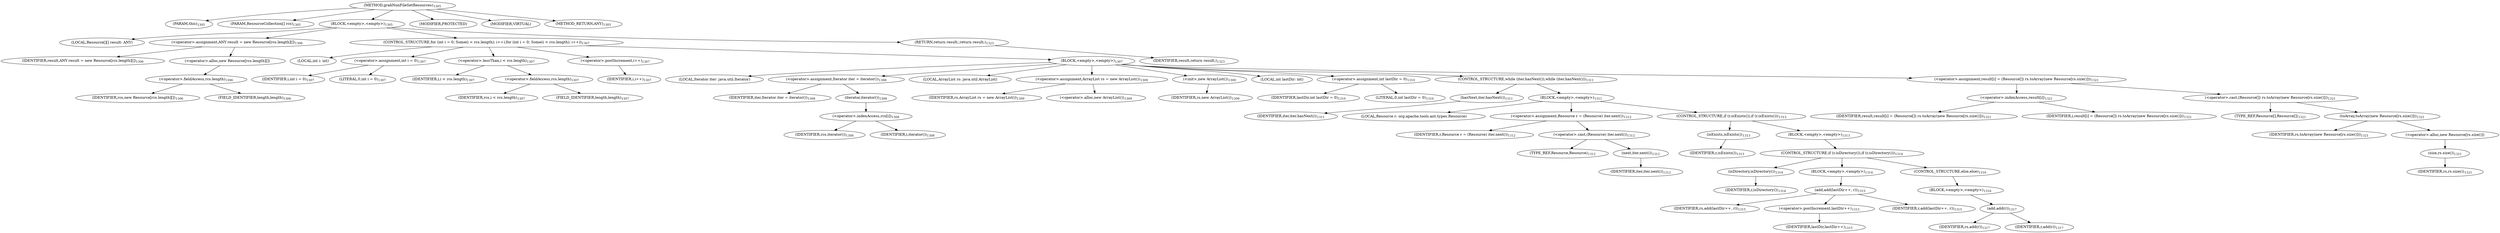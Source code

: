 digraph "grabNonFileSetResources" {  
"3214" [label = <(METHOD,grabNonFileSetResources)<SUB>1305</SUB>> ]
"3215" [label = <(PARAM,this)<SUB>1305</SUB>> ]
"3216" [label = <(PARAM,ResourceCollection[] rcs)<SUB>1305</SUB>> ]
"3217" [label = <(BLOCK,&lt;empty&gt;,&lt;empty&gt;)<SUB>1305</SUB>> ]
"3218" [label = <(LOCAL,Resource[][] result: ANY)> ]
"3219" [label = <(&lt;operator&gt;.assignment,ANY result = new Resource[rcs.length][])<SUB>1306</SUB>> ]
"3220" [label = <(IDENTIFIER,result,ANY result = new Resource[rcs.length][])<SUB>1306</SUB>> ]
"3221" [label = <(&lt;operator&gt;.alloc,new Resource[rcs.length][])> ]
"3222" [label = <(&lt;operator&gt;.fieldAccess,rcs.length)<SUB>1306</SUB>> ]
"3223" [label = <(IDENTIFIER,rcs,new Resource[rcs.length][])<SUB>1306</SUB>> ]
"3224" [label = <(FIELD_IDENTIFIER,length,length)<SUB>1306</SUB>> ]
"3225" [label = <(CONTROL_STRUCTURE,for (int i = 0; Some(i &lt; rcs.length); i++),for (int i = 0; Some(i &lt; rcs.length); i++))<SUB>1307</SUB>> ]
"3226" [label = <(LOCAL,int i: int)> ]
"3227" [label = <(&lt;operator&gt;.assignment,int i = 0)<SUB>1307</SUB>> ]
"3228" [label = <(IDENTIFIER,i,int i = 0)<SUB>1307</SUB>> ]
"3229" [label = <(LITERAL,0,int i = 0)<SUB>1307</SUB>> ]
"3230" [label = <(&lt;operator&gt;.lessThan,i &lt; rcs.length)<SUB>1307</SUB>> ]
"3231" [label = <(IDENTIFIER,i,i &lt; rcs.length)<SUB>1307</SUB>> ]
"3232" [label = <(&lt;operator&gt;.fieldAccess,rcs.length)<SUB>1307</SUB>> ]
"3233" [label = <(IDENTIFIER,rcs,i &lt; rcs.length)<SUB>1307</SUB>> ]
"3234" [label = <(FIELD_IDENTIFIER,length,length)<SUB>1307</SUB>> ]
"3235" [label = <(&lt;operator&gt;.postIncrement,i++)<SUB>1307</SUB>> ]
"3236" [label = <(IDENTIFIER,i,i++)<SUB>1307</SUB>> ]
"3237" [label = <(BLOCK,&lt;empty&gt;,&lt;empty&gt;)<SUB>1307</SUB>> ]
"3238" [label = <(LOCAL,Iterator iter: java.util.Iterator)> ]
"3239" [label = <(&lt;operator&gt;.assignment,Iterator iter = iterator())<SUB>1308</SUB>> ]
"3240" [label = <(IDENTIFIER,iter,Iterator iter = iterator())<SUB>1308</SUB>> ]
"3241" [label = <(iterator,iterator())<SUB>1308</SUB>> ]
"3242" [label = <(&lt;operator&gt;.indexAccess,rcs[i])<SUB>1308</SUB>> ]
"3243" [label = <(IDENTIFIER,rcs,iterator())<SUB>1308</SUB>> ]
"3244" [label = <(IDENTIFIER,i,iterator())<SUB>1308</SUB>> ]
"132" [label = <(LOCAL,ArrayList rs: java.util.ArrayList)> ]
"3245" [label = <(&lt;operator&gt;.assignment,ArrayList rs = new ArrayList())<SUB>1309</SUB>> ]
"3246" [label = <(IDENTIFIER,rs,ArrayList rs = new ArrayList())<SUB>1309</SUB>> ]
"3247" [label = <(&lt;operator&gt;.alloc,new ArrayList())<SUB>1309</SUB>> ]
"3248" [label = <(&lt;init&gt;,new ArrayList())<SUB>1309</SUB>> ]
"131" [label = <(IDENTIFIER,rs,new ArrayList())<SUB>1309</SUB>> ]
"3249" [label = <(LOCAL,int lastDir: int)> ]
"3250" [label = <(&lt;operator&gt;.assignment,int lastDir = 0)<SUB>1310</SUB>> ]
"3251" [label = <(IDENTIFIER,lastDir,int lastDir = 0)<SUB>1310</SUB>> ]
"3252" [label = <(LITERAL,0,int lastDir = 0)<SUB>1310</SUB>> ]
"3253" [label = <(CONTROL_STRUCTURE,while (iter.hasNext()),while (iter.hasNext()))<SUB>1311</SUB>> ]
"3254" [label = <(hasNext,iter.hasNext())<SUB>1311</SUB>> ]
"3255" [label = <(IDENTIFIER,iter,iter.hasNext())<SUB>1311</SUB>> ]
"3256" [label = <(BLOCK,&lt;empty&gt;,&lt;empty&gt;)<SUB>1311</SUB>> ]
"3257" [label = <(LOCAL,Resource r: org.apache.tools.ant.types.Resource)> ]
"3258" [label = <(&lt;operator&gt;.assignment,Resource r = (Resource) iter.next())<SUB>1312</SUB>> ]
"3259" [label = <(IDENTIFIER,r,Resource r = (Resource) iter.next())<SUB>1312</SUB>> ]
"3260" [label = <(&lt;operator&gt;.cast,(Resource) iter.next())<SUB>1312</SUB>> ]
"3261" [label = <(TYPE_REF,Resource,Resource)<SUB>1312</SUB>> ]
"3262" [label = <(next,iter.next())<SUB>1312</SUB>> ]
"3263" [label = <(IDENTIFIER,iter,iter.next())<SUB>1312</SUB>> ]
"3264" [label = <(CONTROL_STRUCTURE,if (r.isExists()),if (r.isExists()))<SUB>1313</SUB>> ]
"3265" [label = <(isExists,isExists())<SUB>1313</SUB>> ]
"3266" [label = <(IDENTIFIER,r,isExists())<SUB>1313</SUB>> ]
"3267" [label = <(BLOCK,&lt;empty&gt;,&lt;empty&gt;)<SUB>1313</SUB>> ]
"3268" [label = <(CONTROL_STRUCTURE,if (r.isDirectory()),if (r.isDirectory()))<SUB>1314</SUB>> ]
"3269" [label = <(isDirectory,isDirectory())<SUB>1314</SUB>> ]
"3270" [label = <(IDENTIFIER,r,isDirectory())<SUB>1314</SUB>> ]
"3271" [label = <(BLOCK,&lt;empty&gt;,&lt;empty&gt;)<SUB>1314</SUB>> ]
"3272" [label = <(add,add(lastDir++, r))<SUB>1315</SUB>> ]
"3273" [label = <(IDENTIFIER,rs,add(lastDir++, r))<SUB>1315</SUB>> ]
"3274" [label = <(&lt;operator&gt;.postIncrement,lastDir++)<SUB>1315</SUB>> ]
"3275" [label = <(IDENTIFIER,lastDir,lastDir++)<SUB>1315</SUB>> ]
"3276" [label = <(IDENTIFIER,r,add(lastDir++, r))<SUB>1315</SUB>> ]
"3277" [label = <(CONTROL_STRUCTURE,else,else)<SUB>1316</SUB>> ]
"3278" [label = <(BLOCK,&lt;empty&gt;,&lt;empty&gt;)<SUB>1316</SUB>> ]
"3279" [label = <(add,add(r))<SUB>1317</SUB>> ]
"3280" [label = <(IDENTIFIER,rs,add(r))<SUB>1317</SUB>> ]
"3281" [label = <(IDENTIFIER,r,add(r))<SUB>1317</SUB>> ]
"3282" [label = <(&lt;operator&gt;.assignment,result[i] = (Resource[]) rs.toArray(new Resource[rs.size()]))<SUB>1321</SUB>> ]
"3283" [label = <(&lt;operator&gt;.indexAccess,result[i])<SUB>1321</SUB>> ]
"3284" [label = <(IDENTIFIER,result,result[i] = (Resource[]) rs.toArray(new Resource[rs.size()]))<SUB>1321</SUB>> ]
"3285" [label = <(IDENTIFIER,i,result[i] = (Resource[]) rs.toArray(new Resource[rs.size()]))<SUB>1321</SUB>> ]
"3286" [label = <(&lt;operator&gt;.cast,(Resource[]) rs.toArray(new Resource[rs.size()]))<SUB>1321</SUB>> ]
"3287" [label = <(TYPE_REF,Resource[],Resource[])<SUB>1321</SUB>> ]
"3288" [label = <(toArray,toArray(new Resource[rs.size()]))<SUB>1321</SUB>> ]
"3289" [label = <(IDENTIFIER,rs,toArray(new Resource[rs.size()]))<SUB>1321</SUB>> ]
"3290" [label = <(&lt;operator&gt;.alloc,new Resource[rs.size()])> ]
"3291" [label = <(size,rs.size())<SUB>1321</SUB>> ]
"3292" [label = <(IDENTIFIER,rs,rs.size())<SUB>1321</SUB>> ]
"3293" [label = <(RETURN,return result;,return result;)<SUB>1323</SUB>> ]
"3294" [label = <(IDENTIFIER,result,return result;)<SUB>1323</SUB>> ]
"3295" [label = <(MODIFIER,PROTECTED)> ]
"3296" [label = <(MODIFIER,VIRTUAL)> ]
"3297" [label = <(METHOD_RETURN,ANY)<SUB>1305</SUB>> ]
  "3214" -> "3215" 
  "3214" -> "3216" 
  "3214" -> "3217" 
  "3214" -> "3295" 
  "3214" -> "3296" 
  "3214" -> "3297" 
  "3217" -> "3218" 
  "3217" -> "3219" 
  "3217" -> "3225" 
  "3217" -> "3293" 
  "3219" -> "3220" 
  "3219" -> "3221" 
  "3221" -> "3222" 
  "3222" -> "3223" 
  "3222" -> "3224" 
  "3225" -> "3226" 
  "3225" -> "3227" 
  "3225" -> "3230" 
  "3225" -> "3235" 
  "3225" -> "3237" 
  "3227" -> "3228" 
  "3227" -> "3229" 
  "3230" -> "3231" 
  "3230" -> "3232" 
  "3232" -> "3233" 
  "3232" -> "3234" 
  "3235" -> "3236" 
  "3237" -> "3238" 
  "3237" -> "3239" 
  "3237" -> "132" 
  "3237" -> "3245" 
  "3237" -> "3248" 
  "3237" -> "3249" 
  "3237" -> "3250" 
  "3237" -> "3253" 
  "3237" -> "3282" 
  "3239" -> "3240" 
  "3239" -> "3241" 
  "3241" -> "3242" 
  "3242" -> "3243" 
  "3242" -> "3244" 
  "3245" -> "3246" 
  "3245" -> "3247" 
  "3248" -> "131" 
  "3250" -> "3251" 
  "3250" -> "3252" 
  "3253" -> "3254" 
  "3253" -> "3256" 
  "3254" -> "3255" 
  "3256" -> "3257" 
  "3256" -> "3258" 
  "3256" -> "3264" 
  "3258" -> "3259" 
  "3258" -> "3260" 
  "3260" -> "3261" 
  "3260" -> "3262" 
  "3262" -> "3263" 
  "3264" -> "3265" 
  "3264" -> "3267" 
  "3265" -> "3266" 
  "3267" -> "3268" 
  "3268" -> "3269" 
  "3268" -> "3271" 
  "3268" -> "3277" 
  "3269" -> "3270" 
  "3271" -> "3272" 
  "3272" -> "3273" 
  "3272" -> "3274" 
  "3272" -> "3276" 
  "3274" -> "3275" 
  "3277" -> "3278" 
  "3278" -> "3279" 
  "3279" -> "3280" 
  "3279" -> "3281" 
  "3282" -> "3283" 
  "3282" -> "3286" 
  "3283" -> "3284" 
  "3283" -> "3285" 
  "3286" -> "3287" 
  "3286" -> "3288" 
  "3288" -> "3289" 
  "3288" -> "3290" 
  "3290" -> "3291" 
  "3291" -> "3292" 
  "3293" -> "3294" 
}
